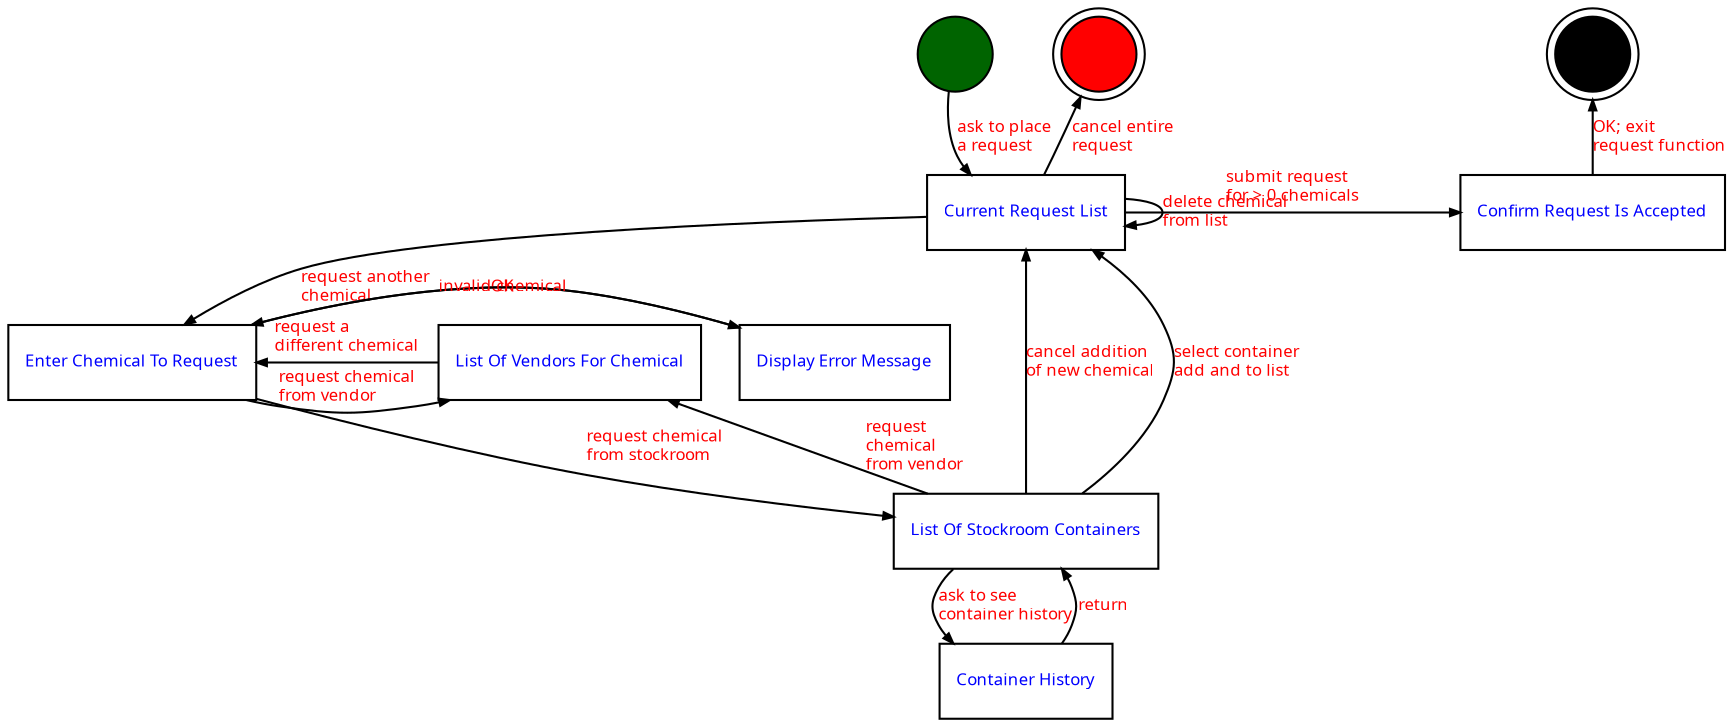 digraph std {
    graph [ bgcolor=white, fontname=Arial, fontcolor=blue, fontsize=8 ];
    node [ fontname="Fira Code", fontcolor=blue, fontsize=8, shape="box" ];
    edge [ fontname="Fira Code", fontcolor=red, fontsize=8, arrowsize=0.5 ];

    {
        rank=same;
        Begin [ shape="circle", style="filled", fillcolor="darkgreen", fontcolor="white", label="" ] 
        Canceled [ shape="doublecircle", style="filled", fillcolor="red", fontcolor="white", label=""  ]
        OK [ shape="doublecircle", style="filled", fillcolor="black", fontcolor="white", label=""  ]
    }

    {
        rank=same;
        CurrentRequestList [ label="Current Request List", group="c" ]
        ConfirmRequestIsAccepted [ label="Confirm Request Is Accepted" ]
    }

    {
        rank=same;
        ranksep="2.0 equally"
        DisplayErrorMessage [ label="Display Error Message" ]
        EnterChemicalToRequest [ label="Enter Chemical To Request", group="c" ]
        ListOfVendorsForChemical [ label="List Of Vendors For Chemical" ]
    }

    ListOfStockroomContainers [ label="List Of Stockroom Containers", group="c" ]
    ContainerHistory [ label="Container History", group="c" ]

    Begin -> CurrentRequestList [ label="ask to place\la request\l" ]
    CurrentRequestList -> Canceled [ label="cancel entire\lrequest\l" ]
    CurrentRequestList -> ConfirmRequestIsAccepted [ label="submit request\lfor > 0 chemicals\l" ]
    CurrentRequestList -> CurrentRequestList [ label="delete chemical\lfrom list\l" ]
    CurrentRequestList -> EnterChemicalToRequest [ label="request another\lchemical\l" ]
    ConfirmRequestIsAccepted -> OK [ label="OK; exit\lrequest function\l" ]
    EnterChemicalToRequest -> ListOfVendorsForChemical [ label="request chemical\lfrom vendor\l" ]
    EnterChemicalToRequest -> DisplayErrorMessage [ label="invalid chemical\l" ]
    EnterChemicalToRequest -> ListOfStockroomContainers [ label="request chemical\lfrom stockroom\l" ]
    DisplayErrorMessage -> EnterChemicalToRequest [ label="OK" ]
    ListOfVendorsForChemical -> EnterChemicalToRequest [ label="request a\ldifferent chemical\l" ]
    ListOfStockroomContainers -> CurrentRequestList [ label="cancel addition\lof new chemical\l" ]
    ListOfStockroomContainers -> CurrentRequestList [ label="select container\ladd and to list\l" ]
    ListOfStockroomContainers -> ListOfVendorsForChemical [ label="request\lchemical\lfrom vendor\l" ]
    ListOfStockroomContainers -> ContainerHistory [ label="ask to see\lcontainer history\l" ]
    ContainerHistory -> ListOfStockroomContainers [ label="return\l" ];
}
